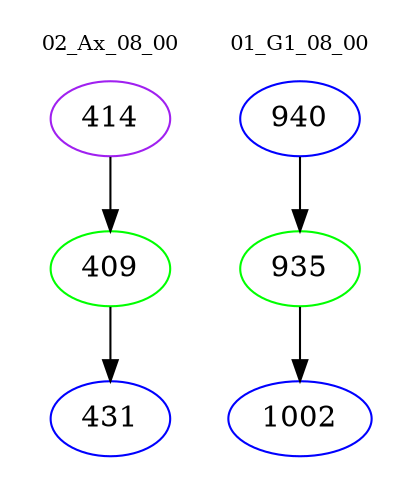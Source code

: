 digraph{
subgraph cluster_0 {
color = white
label = "02_Ax_08_00";
fontsize=10;
T0_414 [label="414", color="purple"]
T0_414 -> T0_409 [color="black"]
T0_409 [label="409", color="green"]
T0_409 -> T0_431 [color="black"]
T0_431 [label="431", color="blue"]
}
subgraph cluster_1 {
color = white
label = "01_G1_08_00";
fontsize=10;
T1_940 [label="940", color="blue"]
T1_940 -> T1_935 [color="black"]
T1_935 [label="935", color="green"]
T1_935 -> T1_1002 [color="black"]
T1_1002 [label="1002", color="blue"]
}
}

